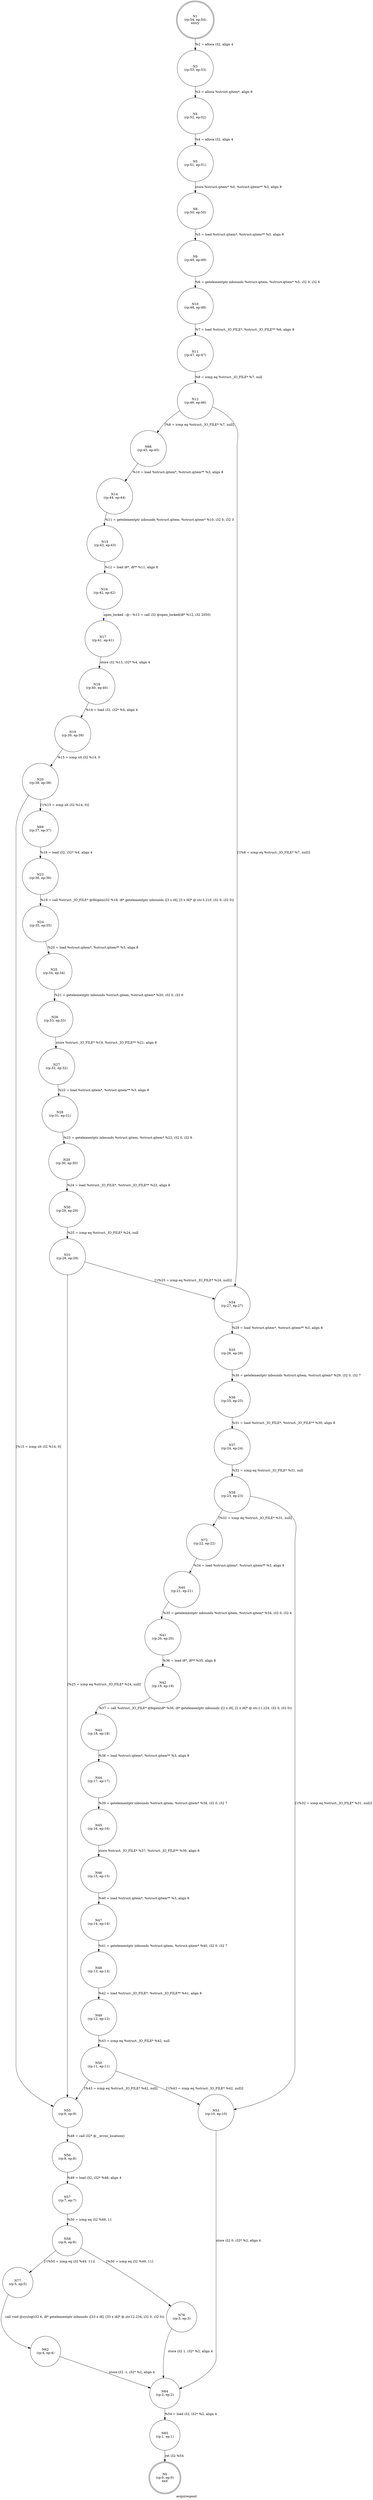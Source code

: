 digraph acquirespool {
label="acquirespool"
0 [label="N0\n(rp:0, ep:0)\nexit", shape="doublecircle"]
1 [label="N1\n(rp:54, ep:54)\nentry", shape="doublecircle"]
1 -> 3 [label="%2 = alloca i32, align 4"]
3 [label="N3\n(rp:53, ep:53)", shape="circle"]
3 -> 4 [label="%3 = alloca %struct.qitem*, align 8"]
4 [label="N4\n(rp:52, ep:52)", shape="circle"]
4 -> 5 [label="%4 = alloca i32, align 4"]
5 [label="N5\n(rp:51, ep:51)", shape="circle"]
5 -> 8 [label="store %struct.qitem* %0, %struct.qitem** %3, align 8"]
8 [label="N8\n(rp:50, ep:50)", shape="circle"]
8 -> 9 [label="%5 = load %struct.qitem*, %struct.qitem** %3, align 8"]
9 [label="N9\n(rp:49, ep:49)", shape="circle"]
9 -> 10 [label="%6 = getelementptr inbounds %struct.qitem, %struct.qitem* %5, i32 0, i32 6"]
10 [label="N10\n(rp:48, ep:48)", shape="circle"]
10 -> 11 [label="%7 = load %struct._IO_FILE*, %struct._IO_FILE** %6, align 8"]
11 [label="N11\n(rp:47, ep:47)", shape="circle"]
11 -> 12 [label="%8 = icmp eq %struct._IO_FILE* %7, null"]
12 [label="N12\n(rp:46, ep:46)", shape="circle"]
12 -> 66 [label="[%8 = icmp eq %struct._IO_FILE* %7, null]"]
12 -> 34 [label="[!(%8 = icmp eq %struct._IO_FILE* %7, null)]"]
14 [label="N14\n(rp:44, ep:44)", shape="circle"]
14 -> 15 [label="%11 = getelementptr inbounds %struct.qitem, %struct.qitem* %10, i32 0, i32 3"]
15 [label="N15\n(rp:43, ep:43)", shape="circle"]
15 -> 16 [label="%12 = load i8*, i8** %11, align 8"]
16 [label="N16\n(rp:42, ep:42)", shape="circle"]
16 -> 17 [label="open_locked --@-- %13 = call i32 @open_locked(i8* %12, i32 2050)", style="dashed", color="blue"]
17 [label="N17\n(rp:41, ep:41)", shape="circle"]
17 -> 18 [label="store i32 %13, i32* %4, align 4"]
18 [label="N18\n(rp:40, ep:40)", shape="circle"]
18 -> 19 [label="%14 = load i32, i32* %4, align 4"]
19 [label="N19\n(rp:39, ep:39)", shape="circle"]
19 -> 20 [label="%15 = icmp slt i32 %14, 0"]
20 [label="N20\n(rp:38, ep:38)", shape="circle"]
20 -> 69 [label="[!(%15 = icmp slt i32 %14, 0)]"]
20 -> 55 [label="[%15 = icmp slt i32 %14, 0]"]
23 [label="N23\n(rp:36, ep:36)", shape="circle"]
23 -> 24 [label="%19 = call %struct._IO_FILE* @fdopen(i32 %18, i8* getelementptr inbounds ([3 x i8], [3 x i8]* @.str.3.210, i32 0, i32 0))"]
24 [label="N24\n(rp:35, ep:35)", shape="circle"]
24 -> 25 [label="%20 = load %struct.qitem*, %struct.qitem** %3, align 8"]
25 [label="N25\n(rp:34, ep:34)", shape="circle"]
25 -> 26 [label="%21 = getelementptr inbounds %struct.qitem, %struct.qitem* %20, i32 0, i32 6"]
26 [label="N26\n(rp:33, ep:33)", shape="circle"]
26 -> 27 [label="store %struct._IO_FILE* %19, %struct._IO_FILE** %21, align 8"]
27 [label="N27\n(rp:32, ep:32)", shape="circle"]
27 -> 28 [label="%22 = load %struct.qitem*, %struct.qitem** %3, align 8"]
28 [label="N28\n(rp:31, ep:31)", shape="circle"]
28 -> 29 [label="%23 = getelementptr inbounds %struct.qitem, %struct.qitem* %22, i32 0, i32 6"]
29 [label="N29\n(rp:30, ep:30)", shape="circle"]
29 -> 30 [label="%24 = load %struct._IO_FILE*, %struct._IO_FILE** %23, align 8"]
30 [label="N30\n(rp:29, ep:29)", shape="circle"]
30 -> 31 [label="%25 = icmp eq %struct._IO_FILE* %24, null"]
31 [label="N31\n(rp:28, ep:28)", shape="circle"]
31 -> 55 [label="[%25 = icmp eq %struct._IO_FILE* %24, null]"]
31 -> 34 [label="[!(%25 = icmp eq %struct._IO_FILE* %24, null)]"]
34 [label="N34\n(rp:27, ep:27)", shape="circle"]
34 -> 35 [label="%29 = load %struct.qitem*, %struct.qitem** %3, align 8"]
35 [label="N35\n(rp:26, ep:26)", shape="circle"]
35 -> 36 [label="%30 = getelementptr inbounds %struct.qitem, %struct.qitem* %29, i32 0, i32 7"]
36 [label="N36\n(rp:25, ep:25)", shape="circle"]
36 -> 37 [label="%31 = load %struct._IO_FILE*, %struct._IO_FILE** %30, align 8"]
37 [label="N37\n(rp:24, ep:24)", shape="circle"]
37 -> 38 [label="%32 = icmp eq %struct._IO_FILE* %31, null"]
38 [label="N38\n(rp:23, ep:23)", shape="circle"]
38 -> 72 [label="[%32 = icmp eq %struct._IO_FILE* %31, null]"]
38 -> 53 [label="[!(%32 = icmp eq %struct._IO_FILE* %31, null)]"]
40 [label="N40\n(rp:21, ep:21)", shape="circle"]
40 -> 41 [label="%35 = getelementptr inbounds %struct.qitem, %struct.qitem* %34, i32 0, i32 4"]
41 [label="N41\n(rp:20, ep:20)", shape="circle"]
41 -> 42 [label="%36 = load i8*, i8** %35, align 8"]
42 [label="N42\n(rp:19, ep:19)", shape="circle"]
42 -> 43 [label="%37 = call %struct._IO_FILE* @fopen(i8* %36, i8* getelementptr inbounds ([2 x i8], [2 x i8]* @.str.11.224, i32 0, i32 0))"]
43 [label="N43\n(rp:18, ep:18)", shape="circle"]
43 -> 44 [label="%38 = load %struct.qitem*, %struct.qitem** %3, align 8"]
44 [label="N44\n(rp:17, ep:17)", shape="circle"]
44 -> 45 [label="%39 = getelementptr inbounds %struct.qitem, %struct.qitem* %38, i32 0, i32 7"]
45 [label="N45\n(rp:16, ep:16)", shape="circle"]
45 -> 46 [label="store %struct._IO_FILE* %37, %struct._IO_FILE** %39, align 8"]
46 [label="N46\n(rp:15, ep:15)", shape="circle"]
46 -> 47 [label="%40 = load %struct.qitem*, %struct.qitem** %3, align 8"]
47 [label="N47\n(rp:14, ep:14)", shape="circle"]
47 -> 48 [label="%41 = getelementptr inbounds %struct.qitem, %struct.qitem* %40, i32 0, i32 7"]
48 [label="N48\n(rp:13, ep:13)", shape="circle"]
48 -> 49 [label="%42 = load %struct._IO_FILE*, %struct._IO_FILE** %41, align 8"]
49 [label="N49\n(rp:12, ep:12)", shape="circle"]
49 -> 50 [label="%43 = icmp eq %struct._IO_FILE* %42, null"]
50 [label="N50\n(rp:11, ep:11)", shape="circle"]
50 -> 55 [label="[%43 = icmp eq %struct._IO_FILE* %42, null]"]
50 -> 53 [label="[!(%43 = icmp eq %struct._IO_FILE* %42, null)]"]
53 [label="N53\n(rp:10, ep:10)", shape="circle"]
53 -> 64 [label="store i32 0, i32* %2, align 4"]
55 [label="N55\n(rp:9, ep:9)", shape="circle"]
55 -> 56 [label="%48 = call i32* @__errno_location()"]
56 [label="N56\n(rp:8, ep:8)", shape="circle"]
56 -> 57 [label="%49 = load i32, i32* %48, align 4"]
57 [label="N57\n(rp:7, ep:7)", shape="circle"]
57 -> 58 [label="%50 = icmp eq i32 %49, 11"]
58 [label="N58\n(rp:6, ep:6)", shape="circle"]
58 -> 76 [label="[%50 = icmp eq i32 %49, 11]"]
58 -> 77 [label="[!(%50 = icmp eq i32 %49, 11)]"]
62 [label="N62\n(rp:4, ep:4)", shape="circle"]
62 -> 64 [label="store i32 -1, i32* %2, align 4"]
64 [label="N64\n(rp:2, ep:2)", shape="circle"]
64 -> 65 [label="%54 = load i32, i32* %2, align 4"]
65 [label="N65\n(rp:1, ep:1)", shape="circle"]
65 -> 0 [label="ret i32 %54"]
66 [label="N66\n(rp:45, ep:45)", shape="circle"]
66 -> 14 [label="%10 = load %struct.qitem*, %struct.qitem** %3, align 8"]
69 [label="N69\n(rp:37, ep:37)", shape="circle"]
69 -> 23 [label="%18 = load i32, i32* %4, align 4"]
72 [label="N72\n(rp:22, ep:22)", shape="circle"]
72 -> 40 [label="%34 = load %struct.qitem*, %struct.qitem** %3, align 8"]
76 [label="N76\n(rp:3, ep:3)", shape="circle"]
76 -> 64 [label="store i32 1, i32* %2, align 4"]
77 [label="N77\n(rp:5, ep:5)", shape="circle"]
77 -> 62 [label="call void @syslog(i32 6, i8* getelementptr inbounds ([33 x i8], [33 x i8]* @.str.12.234, i32 0, i32 0))"]
}
